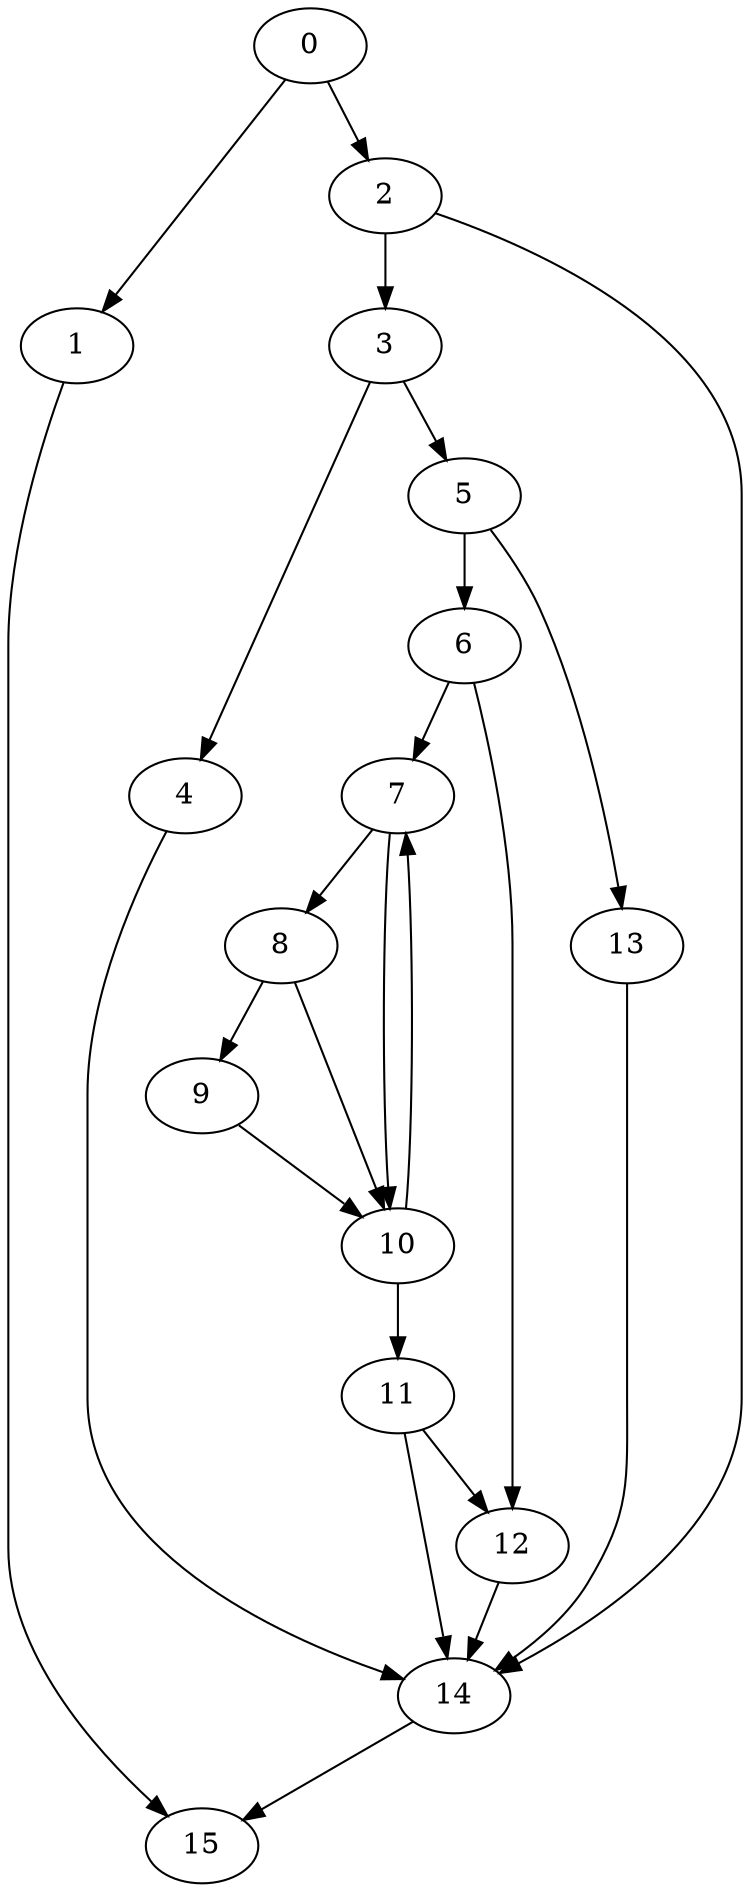 digraph {
	0
	1
	2
	3
	4
	5
	6
	7
	8
	9
	10
	11
	12
	13
	14
	15
	0 -> 2
	2 -> 3
	3 -> 5
	7 -> 8
	10 -> 11
	0 -> 1
	5 -> 6
	8 -> 9
	2 -> 14
	4 -> 14
	11 -> 14
	12 -> 14
	13 -> 14
	3 -> 4
	6 -> 7
	10 -> 7
	7 -> 10
	8 -> 10
	9 -> 10
	6 -> 12
	11 -> 12
	5 -> 13
	1 -> 15
	14 -> 15
}
